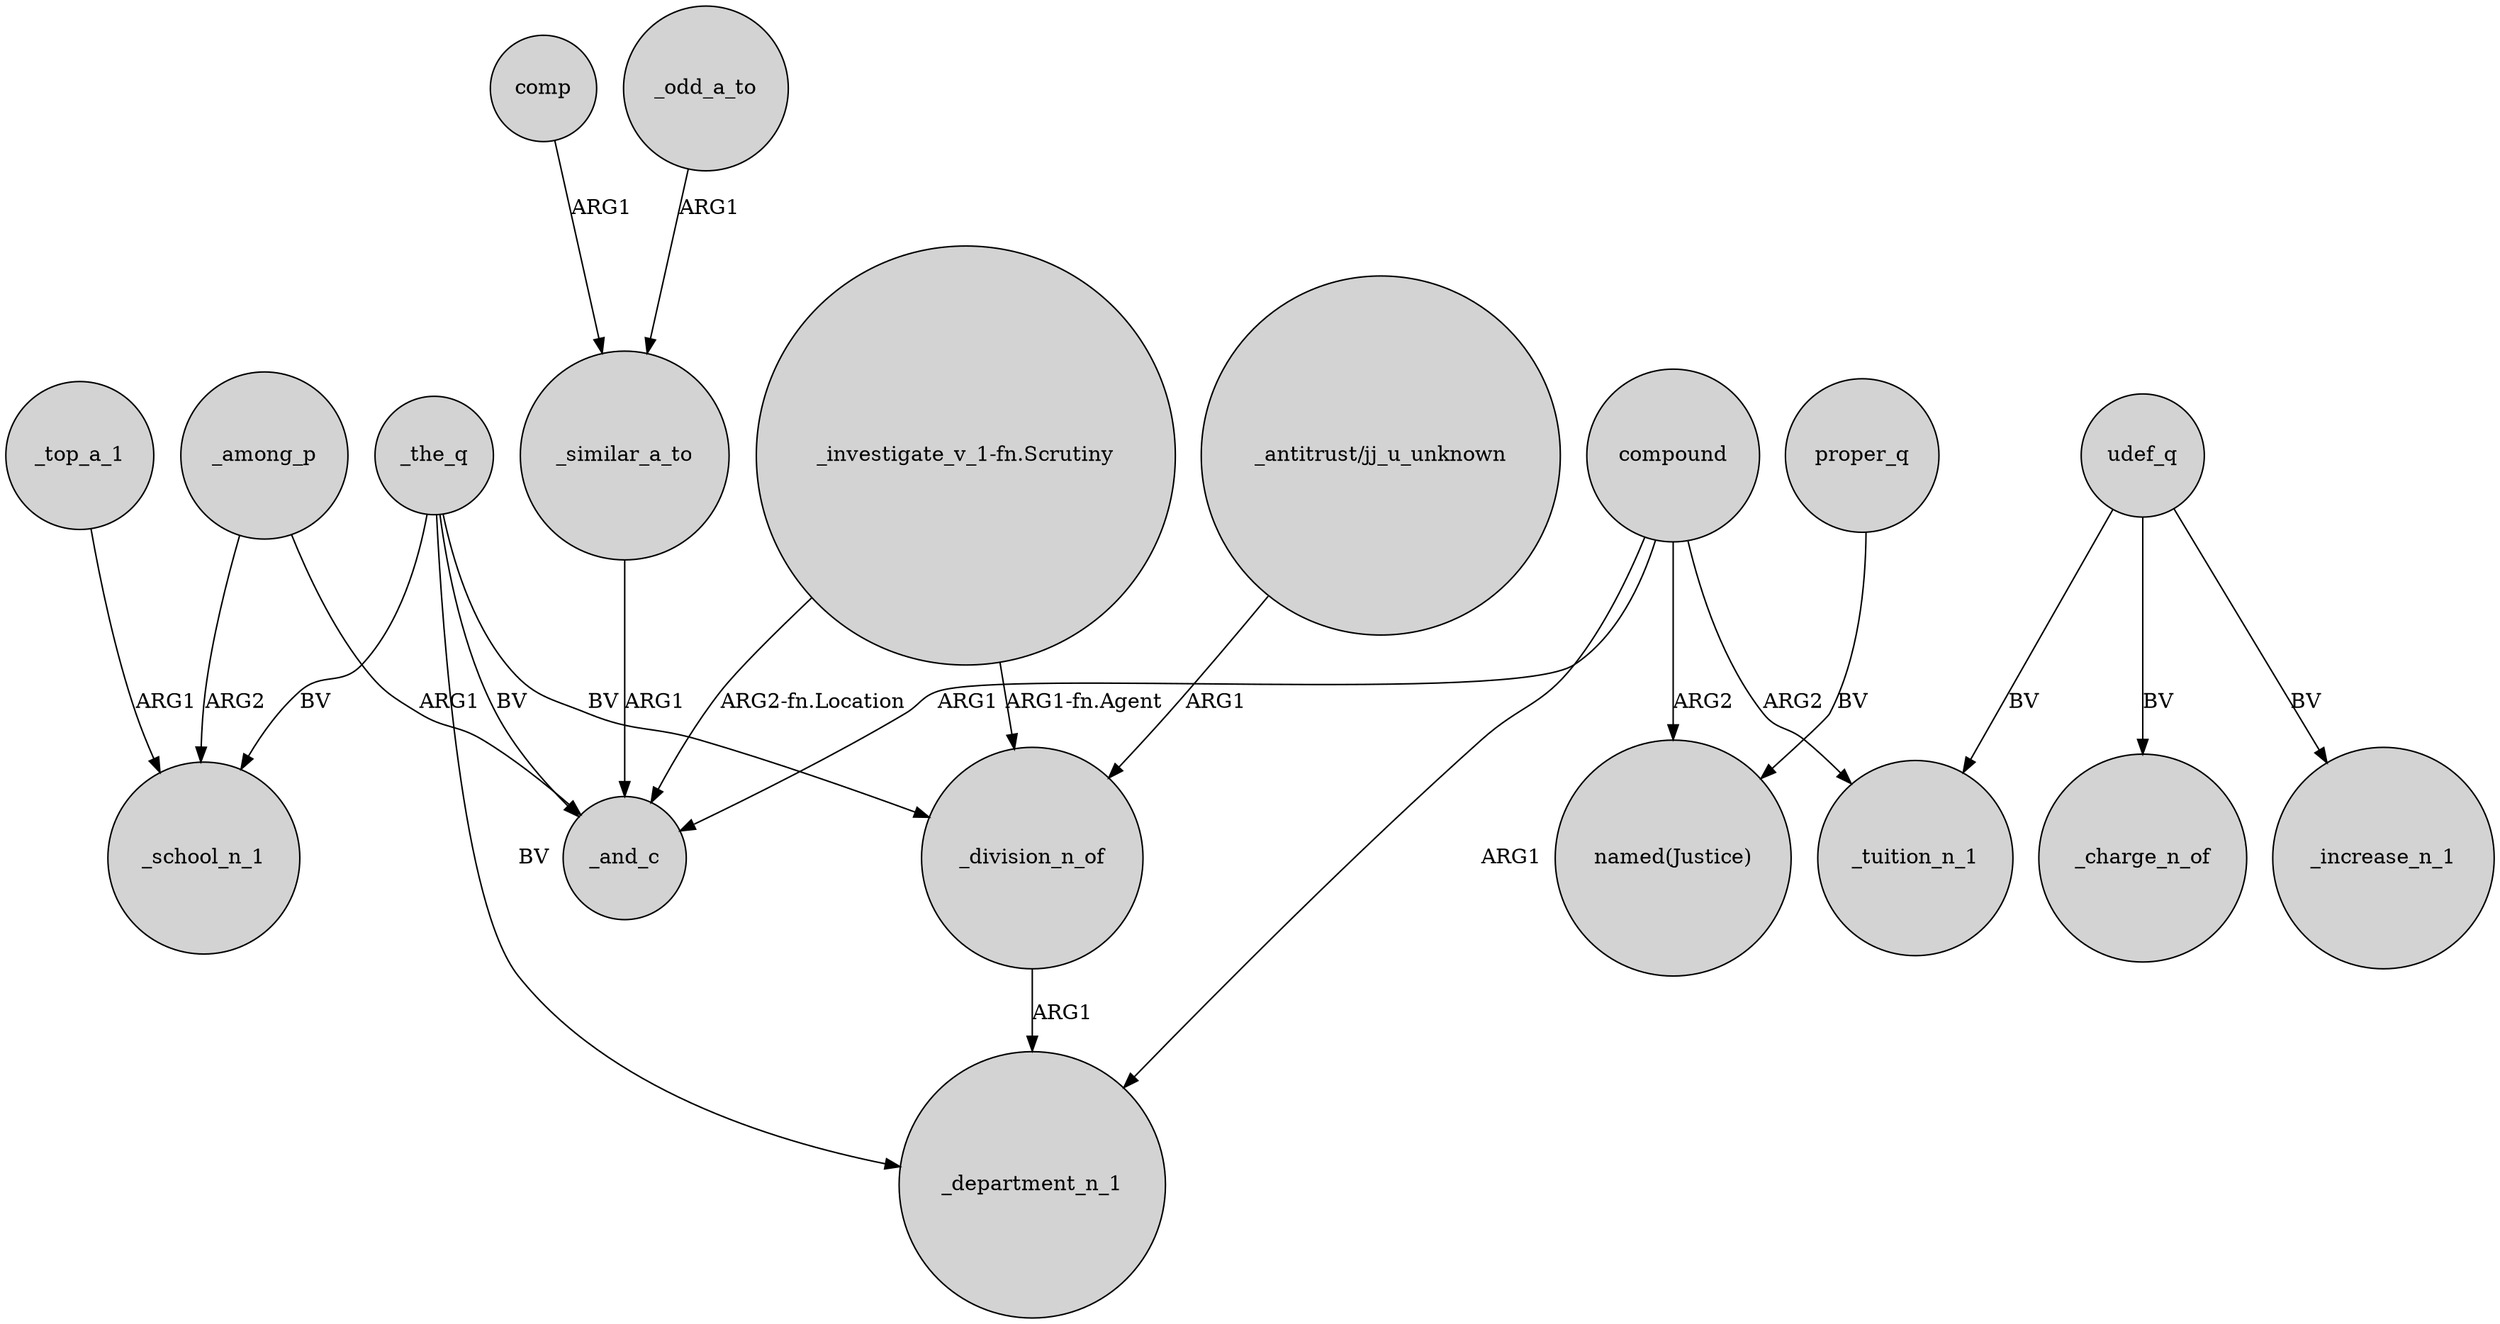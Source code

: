 digraph {
	node [shape=circle style=filled]
	_the_q -> _and_c [label=BV]
	comp -> _similar_a_to [label=ARG1]
	_similar_a_to -> _and_c [label=ARG1]
	compound -> _department_n_1 [label=ARG1]
	_odd_a_to -> _similar_a_to [label=ARG1]
	udef_q -> _charge_n_of [label=BV]
	"_antitrust/jj_u_unknown" -> _division_n_of [label=ARG1]
	_the_q -> _department_n_1 [label=BV]
	_the_q -> _school_n_1 [label=BV]
	_among_p -> _and_c [label=ARG1]
	_division_n_of -> _department_n_1 [label=ARG1]
	_top_a_1 -> _school_n_1 [label=ARG1]
	proper_q -> "named(Justice)" [label=BV]
	compound -> _tuition_n_1 [label=ARG2]
	compound -> "named(Justice)" [label=ARG2]
	udef_q -> _increase_n_1 [label=BV]
	compound -> _and_c [label=ARG1]
	"_investigate_v_1-fn.Scrutiny" -> _division_n_of [label="ARG1-fn.Agent"]
	udef_q -> _tuition_n_1 [label=BV]
	_among_p -> _school_n_1 [label=ARG2]
	"_investigate_v_1-fn.Scrutiny" -> _and_c [label="ARG2-fn.Location"]
	_the_q -> _division_n_of [label=BV]
}
